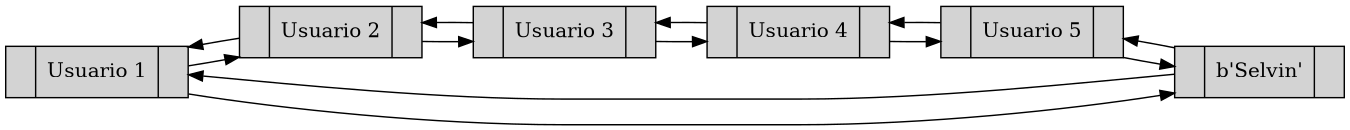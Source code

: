 digraph ListaCircular { rankdir=LR 
 size="9,9"
node[shape=record,style=filled] 
 "Usuario 1
"[label ="{|Usuario 1
|}"]
 "Usuario 2
"[label ="{|Usuario 2
|}"]
 "Usuario 3
"[label ="{|Usuario 3
|}"]
 "Usuario 4
"[label ="{|Usuario 4
|}"]
 "Usuario 5
"[label ="{|Usuario 5
|}"]
 "b'Selvin'"[label ="{|b'Selvin'|}"]
  "Usuario 1
" -> "Usuario 2
"  -> "Usuario 3
"  -> "Usuario 4
"  -> "Usuario 5
"  -> "b'Selvin'"  -> "Usuario 1
" 
 "b'Selvin'" -> "Usuario 5
"  -> "Usuario 4
"  -> "Usuario 3
"  -> "Usuario 2
"  -> "Usuario 1
"  -> "b'Selvin'"  }
